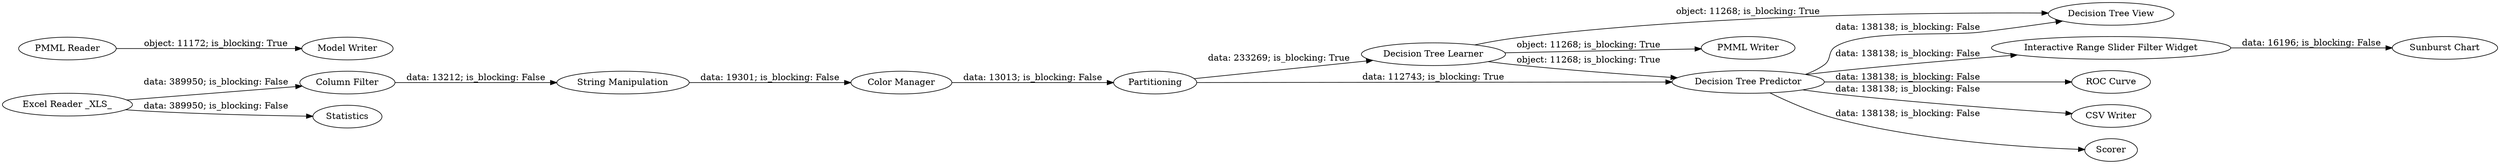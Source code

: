 digraph {
	"-6472790522185545501_14" [label="Interactive Range Slider Filter Widget"]
	"-6472790522185545501_3" [label="String Manipulation"]
	"-6472790522185545501_12" [label="ROC Curve"]
	"-6472790522185545501_6" [label="Decision Tree Learner"]
	"-6472790522185545501_11" [label="PMML Reader"]
	"-6472790522185545501_1" [label="Excel Reader _XLS_"]
	"-6472790522185545501_2" [label="Column Filter"]
	"-6472790522185545501_9" [label=Partitioning]
	"-6472790522185545501_17" [label="Model Writer"]
	"-6472790522185545501_16" [label=Statistics]
	"-6472790522185545501_15" [label="CSV Writer"]
	"-6472790522185545501_13" [label="Sunburst Chart"]
	"-6472790522185545501_8" [label=Scorer]
	"-6472790522185545501_18" [label="Decision Tree View"]
	"-6472790522185545501_7" [label="Decision Tree Predictor"]
	"-6472790522185545501_10" [label="PMML Writer"]
	"-6472790522185545501_4" [label="Color Manager"]
	"-6472790522185545501_7" -> "-6472790522185545501_14" [label="data: 138138; is_blocking: False"]
	"-6472790522185545501_3" -> "-6472790522185545501_4" [label="data: 19301; is_blocking: False"]
	"-6472790522185545501_6" -> "-6472790522185545501_7" [label="object: 11268; is_blocking: True"]
	"-6472790522185545501_7" -> "-6472790522185545501_8" [label="data: 138138; is_blocking: False"]
	"-6472790522185545501_7" -> "-6472790522185545501_18" [label="data: 138138; is_blocking: False"]
	"-6472790522185545501_4" -> "-6472790522185545501_9" [label="data: 13013; is_blocking: False"]
	"-6472790522185545501_1" -> "-6472790522185545501_16" [label="data: 389950; is_blocking: False"]
	"-6472790522185545501_6" -> "-6472790522185545501_10" [label="object: 11268; is_blocking: True"]
	"-6472790522185545501_6" -> "-6472790522185545501_18" [label="object: 11268; is_blocking: True"]
	"-6472790522185545501_1" -> "-6472790522185545501_2" [label="data: 389950; is_blocking: False"]
	"-6472790522185545501_9" -> "-6472790522185545501_6" [label="data: 233269; is_blocking: True"]
	"-6472790522185545501_11" -> "-6472790522185545501_17" [label="object: 11172; is_blocking: True"]
	"-6472790522185545501_14" -> "-6472790522185545501_13" [label="data: 16196; is_blocking: False"]
	"-6472790522185545501_2" -> "-6472790522185545501_3" [label="data: 13212; is_blocking: False"]
	"-6472790522185545501_9" -> "-6472790522185545501_7" [label="data: 112743; is_blocking: True"]
	"-6472790522185545501_7" -> "-6472790522185545501_12" [label="data: 138138; is_blocking: False"]
	"-6472790522185545501_7" -> "-6472790522185545501_15" [label="data: 138138; is_blocking: False"]
	rankdir=LR
}
